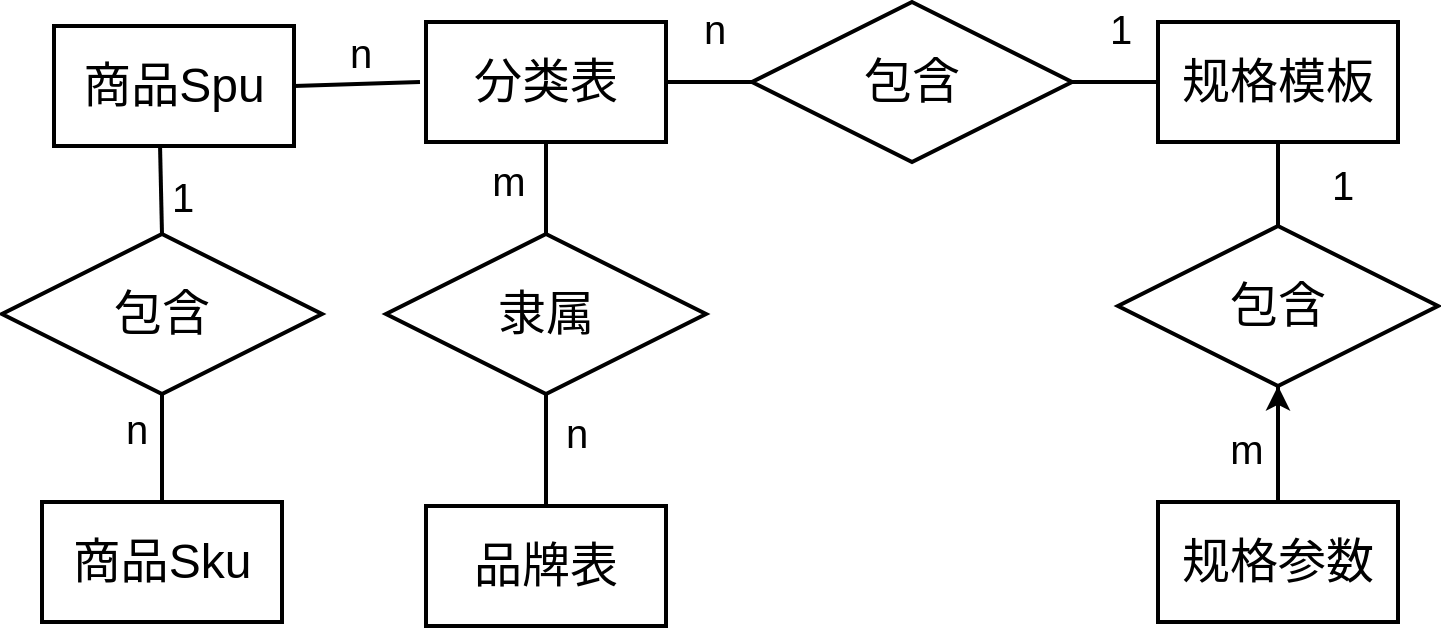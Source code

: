 <mxfile version="14.6.1" type="github">
  <diagram name="Page-1" id="ad52d381-51e7-2e0d-a935-2d0ddd2fd229">
    <mxGraphModel dx="2062" dy="1122" grid="0" gridSize="10" guides="1" tooltips="1" connect="1" arrows="1" fold="1" page="1" pageScale="1" pageWidth="1100" pageHeight="850" background="#ffffff" math="0" shadow="0">
      <root>
        <mxCell id="0" />
        <mxCell id="1" parent="0" />
        <mxCell id="4xQbK2JNPyIcANhsIO05-2" value="&lt;p style=&quot;margin-top: 0pt ; margin-bottom: 0pt ; margin-left: 0in ; direction: ltr ; unicode-bidi: embed ; word-break: normal&quot;&gt;&lt;span style=&quot;font-size: 18pt&quot;&gt;商品&lt;/span&gt;&lt;span style=&quot;font-size: 18pt&quot;&gt;Spu&lt;/span&gt;&lt;/p&gt;" style="rounded=0;whiteSpace=wrap;html=1;gradientColor=none;strokeWidth=2;" parent="1" vertex="1">
          <mxGeometry x="326" y="164" width="120" height="60" as="geometry" />
        </mxCell>
        <mxCell id="4xQbK2JNPyIcANhsIO05-3" value="&lt;p style=&quot;margin-top: 0pt ; margin-bottom: 0pt ; margin-left: 0in ; direction: ltr ; unicode-bidi: embed ; word-break: normal&quot;&gt;&lt;span style=&quot;font-size: 18pt&quot;&gt;商品&lt;/span&gt;&lt;span style=&quot;font-size: 18pt&quot;&gt;Sku&lt;/span&gt;&lt;/p&gt;" style="rounded=0;whiteSpace=wrap;html=1;gradientColor=none;strokeWidth=2;" parent="1" vertex="1">
          <mxGeometry x="320" y="402" width="120" height="60" as="geometry" />
        </mxCell>
        <mxCell id="4xQbK2JNPyIcANhsIO05-4" value="&lt;p style=&quot;margin-top: 0pt ; margin-bottom: 0pt ; margin-left: 0in ; direction: ltr ; unicode-bidi: embed ; word-break: normal&quot;&gt;&lt;span style=&quot;font-size: 24px&quot;&gt;分类表&lt;/span&gt;&lt;/p&gt;" style="rounded=0;whiteSpace=wrap;html=1;gradientColor=none;strokeWidth=2;" parent="1" vertex="1">
          <mxGeometry x="512" y="162" width="120" height="60" as="geometry" />
        </mxCell>
        <mxCell id="4xQbK2JNPyIcANhsIO05-5" value="&lt;p style=&quot;margin-top: 0pt ; margin-bottom: 0pt ; margin-left: 0in ; direction: ltr ; unicode-bidi: embed ; word-break: normal&quot;&gt;&lt;span style=&quot;font-size: 24px&quot;&gt;品牌表&lt;/span&gt;&lt;/p&gt;" style="rounded=0;whiteSpace=wrap;html=1;gradientColor=none;strokeWidth=2;" parent="1" vertex="1">
          <mxGeometry x="512" y="404" width="120" height="60" as="geometry" />
        </mxCell>
        <mxCell id="4xQbK2JNPyIcANhsIO05-6" value="&lt;p style=&quot;margin-top: 0pt ; margin-bottom: 0pt ; margin-left: 0in ; direction: ltr ; unicode-bidi: embed ; word-break: normal&quot;&gt;&lt;span style=&quot;font-size: 24px&quot;&gt;规格模板&lt;/span&gt;&lt;/p&gt;" style="rounded=0;whiteSpace=wrap;html=1;gradientColor=none;strokeWidth=2;" parent="1" vertex="1">
          <mxGeometry x="878" y="162" width="120" height="60" as="geometry" />
        </mxCell>
        <mxCell id="4xQbK2JNPyIcANhsIO05-8" value="&lt;font style=&quot;font-size: 24px&quot;&gt;包含&lt;/font&gt;" style="rhombus;whiteSpace=wrap;html=1;strokeWidth=2;gradientColor=none;" parent="1" vertex="1">
          <mxGeometry x="300" y="268" width="160" height="80" as="geometry" />
        </mxCell>
        <mxCell id="4xQbK2JNPyIcANhsIO05-10" value="" style="endArrow=none;html=1;entryX=0.442;entryY=1.017;entryDx=0;entryDy=0;exitX=0.5;exitY=0;exitDx=0;exitDy=0;strokeWidth=2;verticalAlign=top;entryPerimeter=0;" parent="1" source="4xQbK2JNPyIcANhsIO05-8" target="4xQbK2JNPyIcANhsIO05-2" edge="1">
          <mxGeometry width="50" height="50" relative="1" as="geometry">
            <mxPoint x="524" y="482" as="sourcePoint" />
            <mxPoint x="574" y="432" as="targetPoint" />
          </mxGeometry>
        </mxCell>
        <mxCell id="4xQbK2JNPyIcANhsIO05-13" value="1" style="edgeLabel;html=1;align=center;verticalAlign=bottom;resizable=0;points=[];fontSize=20;" parent="4xQbK2JNPyIcANhsIO05-10" vertex="1" connectable="0">
          <mxGeometry x="0.15" y="-1" relative="1" as="geometry">
            <mxPoint x="9" y="20" as="offset" />
          </mxGeometry>
        </mxCell>
        <mxCell id="4xQbK2JNPyIcANhsIO05-12" value="n" style="endArrow=none;html=1;entryX=0.5;entryY=0;entryDx=0;entryDy=0;exitX=0.5;exitY=1;exitDx=0;exitDy=0;strokeWidth=2;fontSize=20;verticalAlign=bottom;" parent="1" source="4xQbK2JNPyIcANhsIO05-8" target="4xQbK2JNPyIcANhsIO05-3" edge="1">
          <mxGeometry x="0.188" y="-13" width="50" height="50" relative="1" as="geometry">
            <mxPoint x="314" y="53" as="sourcePoint" />
            <mxPoint x="535" y="63" as="targetPoint" />
            <mxPoint as="offset" />
          </mxGeometry>
        </mxCell>
        <mxCell id="4xQbK2JNPyIcANhsIO05-16" value="n" style="endArrow=none;html=1;exitX=1;exitY=0.5;exitDx=0;exitDy=0;strokeWidth=2;fontSize=20;verticalAlign=bottom;" parent="1" source="4xQbK2JNPyIcANhsIO05-2" edge="1">
          <mxGeometry x="0.049" y="1" width="50" height="50" relative="1" as="geometry">
            <mxPoint x="314" y="169" as="sourcePoint" />
            <mxPoint x="509" y="192" as="targetPoint" />
            <mxPoint as="offset" />
          </mxGeometry>
        </mxCell>
        <mxCell id="4xQbK2JNPyIcANhsIO05-17" value="&lt;font style=&quot;font-size: 24px&quot;&gt;隶属&lt;/font&gt;" style="rhombus;whiteSpace=wrap;html=1;strokeWidth=2;gradientColor=none;" parent="1" vertex="1">
          <mxGeometry x="492" y="268" width="160" height="80" as="geometry" />
        </mxCell>
        <mxCell id="4xQbK2JNPyIcANhsIO05-18" value="m" style="endArrow=none;html=1;entryX=0.5;entryY=0;entryDx=0;entryDy=0;exitX=0.5;exitY=1;exitDx=0;exitDy=0;strokeWidth=2;fontSize=20;verticalAlign=bottom;" parent="1" source="4xQbK2JNPyIcANhsIO05-4" target="4xQbK2JNPyIcANhsIO05-17" edge="1">
          <mxGeometry x="0.478" y="-19" width="50" height="50" relative="1" as="geometry">
            <mxPoint x="637" y="44" as="sourcePoint" />
            <mxPoint x="793" y="119" as="targetPoint" />
            <mxPoint as="offset" />
          </mxGeometry>
        </mxCell>
        <mxCell id="4xQbK2JNPyIcANhsIO05-19" value="n" style="endArrow=none;html=1;entryX=0.5;entryY=1;entryDx=0;entryDy=0;strokeWidth=2;fontSize=20;verticalAlign=bottom;exitX=0.5;exitY=0;exitDx=0;exitDy=0;" parent="1" source="4xQbK2JNPyIcANhsIO05-5" target="4xQbK2JNPyIcANhsIO05-17" edge="1">
          <mxGeometry x="-0.214" y="-15" width="50" height="50" relative="1" as="geometry">
            <mxPoint x="647" y="54" as="sourcePoint" />
            <mxPoint x="803" y="129" as="targetPoint" />
            <mxPoint as="offset" />
          </mxGeometry>
        </mxCell>
        <mxCell id="4xQbK2JNPyIcANhsIO05-20" value="&lt;font style=&quot;font-size: 24px&quot;&gt;包含&lt;/font&gt;" style="rhombus;whiteSpace=wrap;html=1;strokeWidth=2;gradientColor=none;" parent="1" vertex="1">
          <mxGeometry x="675" y="152" width="160" height="80" as="geometry" />
        </mxCell>
        <mxCell id="4xQbK2JNPyIcANhsIO05-21" value="n" style="endArrow=none;html=1;exitX=1;exitY=0.5;exitDx=0;exitDy=0;strokeWidth=2;fontSize=20;verticalAlign=bottom;entryX=0;entryY=0.5;entryDx=0;entryDy=0;" parent="1" source="4xQbK2JNPyIcANhsIO05-4" target="4xQbK2JNPyIcANhsIO05-20" edge="1">
          <mxGeometry x="0.113" y="12" width="50" height="50" relative="1" as="geometry">
            <mxPoint x="793" y="179" as="sourcePoint" />
            <mxPoint x="725" y="192" as="targetPoint" />
            <mxPoint as="offset" />
          </mxGeometry>
        </mxCell>
        <mxCell id="4xQbK2JNPyIcANhsIO05-22" value="1" style="endArrow=none;html=1;entryX=0;entryY=0.5;entryDx=0;entryDy=0;exitX=1;exitY=0.5;exitDx=0;exitDy=0;strokeWidth=2;fontSize=20;verticalAlign=bottom;" parent="1" source="4xQbK2JNPyIcANhsIO05-20" target="4xQbK2JNPyIcANhsIO05-6" edge="1">
          <mxGeometry x="0.113" y="12" width="50" height="50" relative="1" as="geometry">
            <mxPoint x="803" y="189" as="sourcePoint" />
            <mxPoint x="660" y="222" as="targetPoint" />
            <mxPoint as="offset" />
          </mxGeometry>
        </mxCell>
        <mxCell id="4xQbK2JNPyIcANhsIO05-28" value="" style="edgeStyle=orthogonalEdgeStyle;rounded=0;orthogonalLoop=1;jettySize=auto;html=1;labelBackgroundColor=none;fontSize=20;strokeWidth=2;verticalAlign=bottom;" parent="1" source="4xQbK2JNPyIcANhsIO05-23" target="4xQbK2JNPyIcANhsIO05-25" edge="1">
          <mxGeometry relative="1" as="geometry" />
        </mxCell>
        <mxCell id="4xQbK2JNPyIcANhsIO05-23" value="&lt;p style=&quot;margin-top: 0pt ; margin-bottom: 0pt ; margin-left: 0in ; direction: ltr ; unicode-bidi: embed ; word-break: normal&quot;&gt;&lt;span style=&quot;font-size: 24px&quot;&gt;规格参数&lt;/span&gt;&lt;/p&gt;" style="rounded=0;whiteSpace=wrap;html=1;gradientColor=none;strokeWidth=2;" parent="1" vertex="1">
          <mxGeometry x="878" y="402" width="120" height="60" as="geometry" />
        </mxCell>
        <mxCell id="4xQbK2JNPyIcANhsIO05-25" value="&lt;font style=&quot;font-size: 24px&quot;&gt;包含&lt;/font&gt;" style="rhombus;whiteSpace=wrap;html=1;strokeWidth=2;gradientColor=none;" parent="1" vertex="1">
          <mxGeometry x="858" y="264" width="160" height="80" as="geometry" />
        </mxCell>
        <mxCell id="4xQbK2JNPyIcANhsIO05-26" value="1" style="endArrow=none;html=1;entryX=0.5;entryY=0;entryDx=0;entryDy=0;strokeWidth=2;fontSize=20;verticalAlign=bottom;exitX=0.5;exitY=1;exitDx=0;exitDy=0;" parent="1" source="4xQbK2JNPyIcANhsIO05-6" target="4xQbK2JNPyIcANhsIO05-25" edge="1">
          <mxGeometry x="0.714" y="32" width="50" height="50" relative="1" as="geometry">
            <mxPoint x="875" y="446" as="sourcePoint" />
            <mxPoint x="830" y="546" as="targetPoint" />
            <mxPoint as="offset" />
          </mxGeometry>
        </mxCell>
        <mxCell id="4xQbK2JNPyIcANhsIO05-27" value="m" style="endArrow=none;html=1;entryX=0.5;entryY=0;entryDx=0;entryDy=0;exitX=0.5;exitY=1;exitDx=0;exitDy=0;strokeWidth=2;fontSize=20;verticalAlign=bottom;labelBackgroundColor=none;" parent="1" source="4xQbK2JNPyIcANhsIO05-25" target="4xQbK2JNPyIcANhsIO05-23" edge="1">
          <mxGeometry x="0.586" y="-16" width="50" height="50" relative="1" as="geometry">
            <mxPoint x="805" y="586" as="sourcePoint" />
            <mxPoint x="662" y="619" as="targetPoint" />
            <mxPoint as="offset" />
          </mxGeometry>
        </mxCell>
      </root>
    </mxGraphModel>
  </diagram>
</mxfile>
